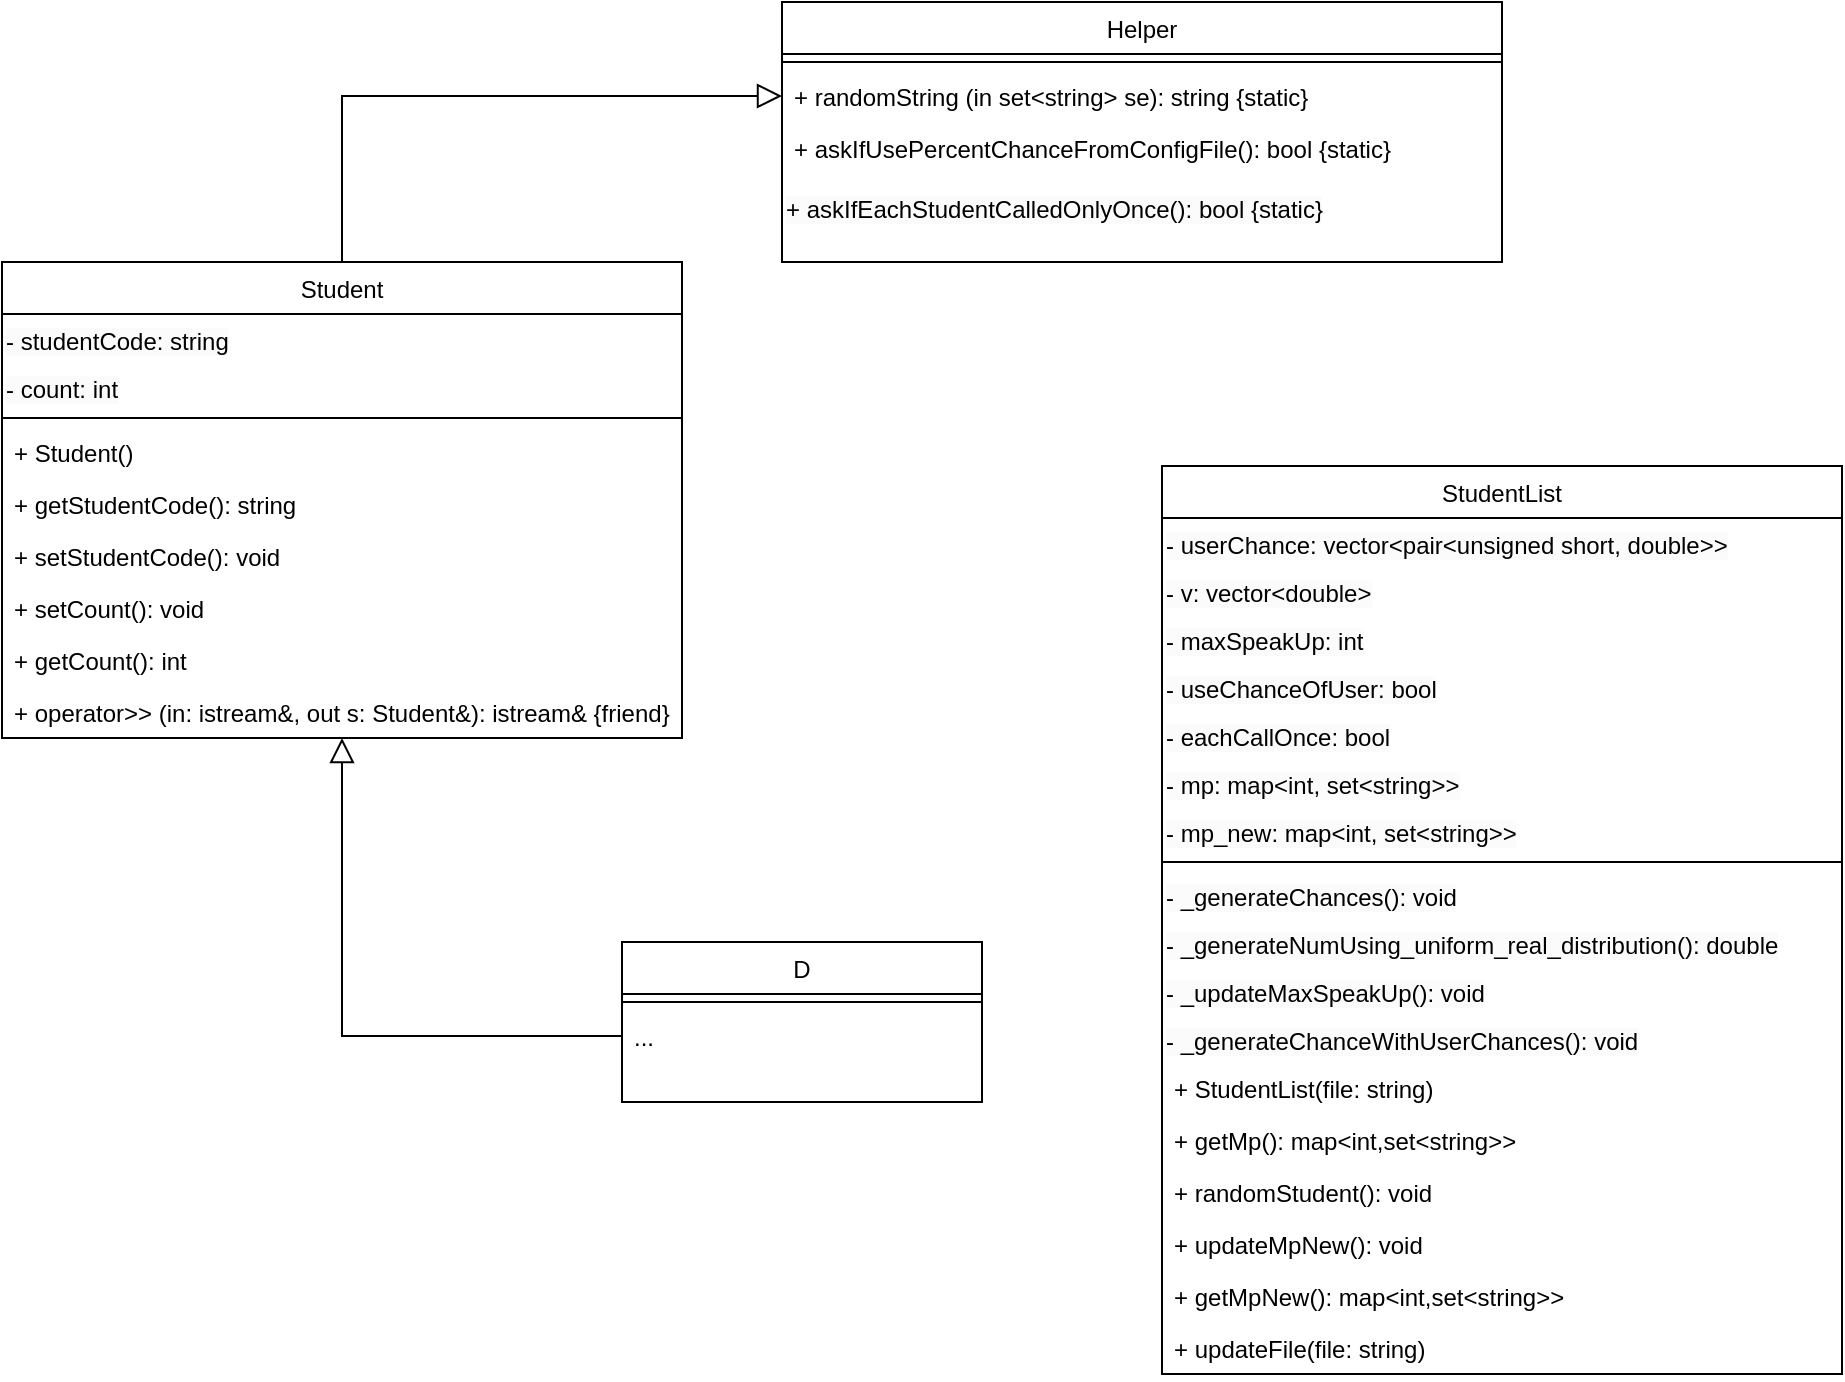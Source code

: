<mxfile version="24.2.5" type="github">
  <diagram id="C5RBs43oDa-KdzZeNtuy" name="Page-1">
    <mxGraphModel dx="1869" dy="535" grid="1" gridSize="10" guides="1" tooltips="1" connect="1" arrows="1" fold="1" page="1" pageScale="1" pageWidth="827" pageHeight="1169" math="0" shadow="0">
      <root>
        <mxCell id="WIyWlLk6GJQsqaUBKTNV-0" />
        <mxCell id="WIyWlLk6GJQsqaUBKTNV-1" parent="WIyWlLk6GJQsqaUBKTNV-0" />
        <mxCell id="zkfFHV4jXpPFQw0GAbJ--0" value="Helper" style="swimlane;fontStyle=0;align=center;verticalAlign=top;childLayout=stackLayout;horizontal=1;startSize=26;horizontalStack=0;resizeParent=1;resizeLast=0;collapsible=1;marginBottom=0;rounded=0;shadow=0;strokeWidth=1;" parent="WIyWlLk6GJQsqaUBKTNV-1" vertex="1">
          <mxGeometry x="250" y="50" width="360" height="130" as="geometry">
            <mxRectangle x="220" y="120" width="160" height="26" as="alternateBounds" />
          </mxGeometry>
        </mxCell>
        <mxCell id="zkfFHV4jXpPFQw0GAbJ--4" value="" style="line;html=1;strokeWidth=1;align=left;verticalAlign=middle;spacingTop=-1;spacingLeft=3;spacingRight=3;rotatable=0;labelPosition=right;points=[];portConstraint=eastwest;" parent="zkfFHV4jXpPFQw0GAbJ--0" vertex="1">
          <mxGeometry y="26" width="360" height="8" as="geometry" />
        </mxCell>
        <mxCell id="zkfFHV4jXpPFQw0GAbJ--5" value="+ randomString (in set&lt;string&gt; se): string {static}" style="text;align=left;verticalAlign=top;spacingLeft=4;spacingRight=4;overflow=hidden;rotatable=0;points=[[0,0.5],[1,0.5]];portConstraint=eastwest;" parent="zkfFHV4jXpPFQw0GAbJ--0" vertex="1">
          <mxGeometry y="34" width="360" height="26" as="geometry" />
        </mxCell>
        <mxCell id="N-nAm3pmaitzlD8g2khc-0" value="+ askIfUsePercentChanceFromConfigFile(): bool {static}" style="text;align=left;verticalAlign=top;spacingLeft=4;spacingRight=4;overflow=hidden;rotatable=0;points=[[0,0.5],[1,0.5]];portConstraint=eastwest;" parent="zkfFHV4jXpPFQw0GAbJ--0" vertex="1">
          <mxGeometry y="60" width="360" height="30" as="geometry" />
        </mxCell>
        <mxCell id="k-ajEF0ayGevOZXygwuD-0" value="&lt;span style=&quot;color: rgb(0, 0, 0); font-family: Helvetica; font-size: 12px; font-style: normal; font-variant-ligatures: normal; font-variant-caps: normal; font-weight: 400; letter-spacing: normal; orphans: 2; text-align: left; text-indent: 0px; text-transform: none; widows: 2; word-spacing: 0px; -webkit-text-stroke-width: 0px; white-space: nowrap; background-color: rgb(251, 251, 251); text-decoration-thickness: initial; text-decoration-style: initial; text-decoration-color: initial; display: inline !important; float: none;&quot;&gt;+ askIfEachStudentCalledOnlyOnce(): bool {static}&lt;/span&gt;" style="text;whiteSpace=wrap;html=1;" vertex="1" parent="zkfFHV4jXpPFQw0GAbJ--0">
          <mxGeometry y="90" width="360" height="30" as="geometry" />
        </mxCell>
        <mxCell id="N-nAm3pmaitzlD8g2khc-4" style="edgeStyle=orthogonalEdgeStyle;rounded=0;orthogonalLoop=1;jettySize=auto;html=1;endArrow=block;endFill=0;endSize=10;startSize=11;exitX=0.5;exitY=0;exitDx=0;exitDy=0;entryX=0;entryY=0.5;entryDx=0;entryDy=0;" parent="WIyWlLk6GJQsqaUBKTNV-1" source="N-nAm3pmaitzlD8g2khc-1" target="zkfFHV4jXpPFQw0GAbJ--5" edge="1">
          <mxGeometry relative="1" as="geometry" />
        </mxCell>
        <mxCell id="N-nAm3pmaitzlD8g2khc-1" value="Student" style="swimlane;fontStyle=0;align=center;verticalAlign=top;childLayout=stackLayout;horizontal=1;startSize=26;horizontalStack=0;resizeParent=1;resizeLast=0;collapsible=1;marginBottom=0;rounded=0;shadow=0;strokeWidth=1;" parent="WIyWlLk6GJQsqaUBKTNV-1" vertex="1">
          <mxGeometry x="-140" y="180" width="340" height="238" as="geometry">
            <mxRectangle x="220" y="120" width="160" height="26" as="alternateBounds" />
          </mxGeometry>
        </mxCell>
        <mxCell id="k-ajEF0ayGevOZXygwuD-2" value="&lt;span style=&quot;color: rgb(0, 0, 0); font-family: Helvetica; font-size: 12px; font-style: normal; font-variant-ligatures: normal; font-variant-caps: normal; font-weight: 400; letter-spacing: normal; orphans: 2; text-align: left; text-indent: 0px; text-transform: none; widows: 2; word-spacing: 0px; -webkit-text-stroke-width: 0px; white-space: nowrap; background-color: rgb(251, 251, 251); text-decoration-thickness: initial; text-decoration-style: initial; text-decoration-color: initial; display: inline !important; float: none;&quot;&gt;- studentCode: string&lt;/span&gt;" style="text;whiteSpace=wrap;html=1;" vertex="1" parent="N-nAm3pmaitzlD8g2khc-1">
          <mxGeometry y="26" width="340" height="24" as="geometry" />
        </mxCell>
        <mxCell id="k-ajEF0ayGevOZXygwuD-3" value="&lt;span style=&quot;color: rgb(0, 0, 0); font-family: Helvetica; font-size: 12px; font-style: normal; font-variant-ligatures: normal; font-variant-caps: normal; font-weight: 400; letter-spacing: normal; orphans: 2; text-align: left; text-indent: 0px; text-transform: none; widows: 2; word-spacing: 0px; -webkit-text-stroke-width: 0px; white-space: nowrap; background-color: rgb(251, 251, 251); text-decoration-thickness: initial; text-decoration-style: initial; text-decoration-color: initial; display: inline !important; float: none;&quot;&gt;- count: int&lt;/span&gt;" style="text;whiteSpace=wrap;html=1;" vertex="1" parent="N-nAm3pmaitzlD8g2khc-1">
          <mxGeometry y="50" width="340" height="24" as="geometry" />
        </mxCell>
        <mxCell id="N-nAm3pmaitzlD8g2khc-2" value="" style="line;html=1;strokeWidth=1;align=left;verticalAlign=middle;spacingTop=-1;spacingLeft=3;spacingRight=3;rotatable=0;labelPosition=right;points=[];portConstraint=eastwest;" parent="N-nAm3pmaitzlD8g2khc-1" vertex="1">
          <mxGeometry y="74" width="340" height="8" as="geometry" />
        </mxCell>
        <mxCell id="N-nAm3pmaitzlD8g2khc-3" value="+ Student()" style="text;align=left;verticalAlign=top;spacingLeft=4;spacingRight=4;overflow=hidden;rotatable=0;points=[[0,0.5],[1,0.5]];portConstraint=eastwest;" parent="N-nAm3pmaitzlD8g2khc-1" vertex="1">
          <mxGeometry y="82" width="340" height="26" as="geometry" />
        </mxCell>
        <mxCell id="k-ajEF0ayGevOZXygwuD-5" value="+ getStudentCode(): string" style="text;align=left;verticalAlign=top;spacingLeft=4;spacingRight=4;overflow=hidden;rotatable=0;points=[[0,0.5],[1,0.5]];portConstraint=eastwest;" vertex="1" parent="N-nAm3pmaitzlD8g2khc-1">
          <mxGeometry y="108" width="340" height="26" as="geometry" />
        </mxCell>
        <mxCell id="k-ajEF0ayGevOZXygwuD-7" value="+ setStudentCode(): void" style="text;align=left;verticalAlign=top;spacingLeft=4;spacingRight=4;overflow=hidden;rotatable=0;points=[[0,0.5],[1,0.5]];portConstraint=eastwest;" vertex="1" parent="N-nAm3pmaitzlD8g2khc-1">
          <mxGeometry y="134" width="340" height="26" as="geometry" />
        </mxCell>
        <mxCell id="k-ajEF0ayGevOZXygwuD-8" value="+ setCount(): void" style="text;align=left;verticalAlign=top;spacingLeft=4;spacingRight=4;overflow=hidden;rotatable=0;points=[[0,0.5],[1,0.5]];portConstraint=eastwest;" vertex="1" parent="N-nAm3pmaitzlD8g2khc-1">
          <mxGeometry y="160" width="340" height="26" as="geometry" />
        </mxCell>
        <mxCell id="k-ajEF0ayGevOZXygwuD-6" value="+ getCount(): int" style="text;align=left;verticalAlign=top;spacingLeft=4;spacingRight=4;overflow=hidden;rotatable=0;points=[[0,0.5],[1,0.5]];portConstraint=eastwest;" vertex="1" parent="N-nAm3pmaitzlD8g2khc-1">
          <mxGeometry y="186" width="340" height="26" as="geometry" />
        </mxCell>
        <mxCell id="k-ajEF0ayGevOZXygwuD-4" value="+ operator&gt;&gt; (in: istream&amp;, out s: Student&amp;): istream&amp; {friend}" style="text;align=left;verticalAlign=top;spacingLeft=4;spacingRight=4;overflow=hidden;rotatable=0;points=[[0,0.5],[1,0.5]];portConstraint=eastwest;" vertex="1" parent="N-nAm3pmaitzlD8g2khc-1">
          <mxGeometry y="212" width="340" height="26" as="geometry" />
        </mxCell>
        <mxCell id="N-nAm3pmaitzlD8g2khc-5" value="D" style="swimlane;fontStyle=0;align=center;verticalAlign=top;childLayout=stackLayout;horizontal=1;startSize=26;horizontalStack=0;resizeParent=1;resizeLast=0;collapsible=1;marginBottom=0;rounded=0;shadow=0;strokeWidth=1;" parent="WIyWlLk6GJQsqaUBKTNV-1" vertex="1">
          <mxGeometry x="170" y="520" width="180" height="80" as="geometry">
            <mxRectangle x="220" y="120" width="160" height="26" as="alternateBounds" />
          </mxGeometry>
        </mxCell>
        <mxCell id="N-nAm3pmaitzlD8g2khc-6" value="" style="line;html=1;strokeWidth=1;align=left;verticalAlign=middle;spacingTop=-1;spacingLeft=3;spacingRight=3;rotatable=0;labelPosition=right;points=[];portConstraint=eastwest;" parent="N-nAm3pmaitzlD8g2khc-5" vertex="1">
          <mxGeometry y="26" width="180" height="8" as="geometry" />
        </mxCell>
        <mxCell id="N-nAm3pmaitzlD8g2khc-7" value="..." style="text;align=left;verticalAlign=top;spacingLeft=4;spacingRight=4;overflow=hidden;rotatable=0;points=[[0,0.5],[1,0.5]];portConstraint=eastwest;" parent="N-nAm3pmaitzlD8g2khc-5" vertex="1">
          <mxGeometry y="34" width="180" height="26" as="geometry" />
        </mxCell>
        <mxCell id="N-nAm3pmaitzlD8g2khc-10" style="edgeStyle=orthogonalEdgeStyle;rounded=0;orthogonalLoop=1;jettySize=auto;html=1;entryX=0.5;entryY=1;entryDx=0;entryDy=0;startSize=11;endSize=10;endArrow=block;endFill=0;" parent="WIyWlLk6GJQsqaUBKTNV-1" source="N-nAm3pmaitzlD8g2khc-7" target="N-nAm3pmaitzlD8g2khc-1" edge="1">
          <mxGeometry relative="1" as="geometry" />
        </mxCell>
        <mxCell id="k-ajEF0ayGevOZXygwuD-9" value="StudentList" style="swimlane;fontStyle=0;align=center;verticalAlign=top;childLayout=stackLayout;horizontal=1;startSize=26;horizontalStack=0;resizeParent=1;resizeLast=0;collapsible=1;marginBottom=0;rounded=0;shadow=0;strokeWidth=1;" vertex="1" parent="WIyWlLk6GJQsqaUBKTNV-1">
          <mxGeometry x="440" y="282" width="340" height="454" as="geometry">
            <mxRectangle x="220" y="120" width="160" height="26" as="alternateBounds" />
          </mxGeometry>
        </mxCell>
        <mxCell id="k-ajEF0ayGevOZXygwuD-24" value="&lt;span style=&quot;color: rgb(0, 0, 0); font-family: Helvetica; font-size: 12px; font-style: normal; font-variant-ligatures: normal; font-variant-caps: normal; font-weight: 400; letter-spacing: normal; orphans: 2; text-align: left; text-indent: 0px; text-transform: none; widows: 2; word-spacing: 0px; -webkit-text-stroke-width: 0px; white-space: nowrap; background-color: rgb(251, 251, 251); text-decoration-thickness: initial; text-decoration-style: initial; text-decoration-color: initial; display: inline !important; float: none;&quot;&gt;- userChance: vector&amp;lt;pair&amp;lt;unsigned short, double&amp;gt;&amp;gt;&lt;/span&gt;" style="text;whiteSpace=wrap;html=1;" vertex="1" parent="k-ajEF0ayGevOZXygwuD-9">
          <mxGeometry y="26" width="340" height="24" as="geometry" />
        </mxCell>
        <mxCell id="k-ajEF0ayGevOZXygwuD-23" value="&lt;span style=&quot;color: rgb(0, 0, 0); font-family: Helvetica; font-size: 12px; font-style: normal; font-variant-ligatures: normal; font-variant-caps: normal; font-weight: 400; letter-spacing: normal; orphans: 2; text-align: left; text-indent: 0px; text-transform: none; widows: 2; word-spacing: 0px; -webkit-text-stroke-width: 0px; white-space: nowrap; background-color: rgb(251, 251, 251); text-decoration-thickness: initial; text-decoration-style: initial; text-decoration-color: initial; display: inline !important; float: none;&quot;&gt;- v: vector&amp;lt;double&amp;gt;&lt;/span&gt;" style="text;whiteSpace=wrap;html=1;" vertex="1" parent="k-ajEF0ayGevOZXygwuD-9">
          <mxGeometry y="50" width="340" height="24" as="geometry" />
        </mxCell>
        <mxCell id="k-ajEF0ayGevOZXygwuD-22" value="&lt;span style=&quot;color: rgb(0, 0, 0); font-family: Helvetica; font-size: 12px; font-style: normal; font-variant-ligatures: normal; font-variant-caps: normal; font-weight: 400; letter-spacing: normal; orphans: 2; text-align: left; text-indent: 0px; text-transform: none; widows: 2; word-spacing: 0px; -webkit-text-stroke-width: 0px; white-space: nowrap; background-color: rgb(251, 251, 251); text-decoration-thickness: initial; text-decoration-style: initial; text-decoration-color: initial; display: inline !important; float: none;&quot;&gt;- maxSpeakUp: int&lt;/span&gt;" style="text;whiteSpace=wrap;html=1;" vertex="1" parent="k-ajEF0ayGevOZXygwuD-9">
          <mxGeometry y="74" width="340" height="24" as="geometry" />
        </mxCell>
        <mxCell id="k-ajEF0ayGevOZXygwuD-21" value="&lt;span style=&quot;color: rgb(0, 0, 0); font-family: Helvetica; font-size: 12px; font-style: normal; font-variant-ligatures: normal; font-variant-caps: normal; font-weight: 400; letter-spacing: normal; orphans: 2; text-align: left; text-indent: 0px; text-transform: none; widows: 2; word-spacing: 0px; -webkit-text-stroke-width: 0px; white-space: nowrap; background-color: rgb(251, 251, 251); text-decoration-thickness: initial; text-decoration-style: initial; text-decoration-color: initial; display: inline !important; float: none;&quot;&gt;- useChanceOfUser: bool&lt;/span&gt;" style="text;whiteSpace=wrap;html=1;" vertex="1" parent="k-ajEF0ayGevOZXygwuD-9">
          <mxGeometry y="98" width="340" height="24" as="geometry" />
        </mxCell>
        <mxCell id="k-ajEF0ayGevOZXygwuD-20" value="&lt;span style=&quot;color: rgb(0, 0, 0); font-family: Helvetica; font-size: 12px; font-style: normal; font-variant-ligatures: normal; font-variant-caps: normal; font-weight: 400; letter-spacing: normal; orphans: 2; text-align: left; text-indent: 0px; text-transform: none; widows: 2; word-spacing: 0px; -webkit-text-stroke-width: 0px; white-space: nowrap; background-color: rgb(251, 251, 251); text-decoration-thickness: initial; text-decoration-style: initial; text-decoration-color: initial; display: inline !important; float: none;&quot;&gt;- eachCallOnce: bool&lt;/span&gt;" style="text;whiteSpace=wrap;html=1;" vertex="1" parent="k-ajEF0ayGevOZXygwuD-9">
          <mxGeometry y="122" width="340" height="24" as="geometry" />
        </mxCell>
        <mxCell id="k-ajEF0ayGevOZXygwuD-19" value="&lt;span style=&quot;color: rgb(0, 0, 0); font-family: Helvetica; font-size: 12px; font-style: normal; font-variant-ligatures: normal; font-variant-caps: normal; font-weight: 400; letter-spacing: normal; orphans: 2; text-align: left; text-indent: 0px; text-transform: none; widows: 2; word-spacing: 0px; -webkit-text-stroke-width: 0px; white-space: nowrap; background-color: rgb(251, 251, 251); text-decoration-thickness: initial; text-decoration-style: initial; text-decoration-color: initial; display: inline !important; float: none;&quot;&gt;- mp: map&amp;lt;int, set&amp;lt;string&amp;gt;&amp;gt;&lt;/span&gt;" style="text;whiteSpace=wrap;html=1;" vertex="1" parent="k-ajEF0ayGevOZXygwuD-9">
          <mxGeometry y="146" width="340" height="24" as="geometry" />
        </mxCell>
        <mxCell id="k-ajEF0ayGevOZXygwuD-11" value="&lt;span style=&quot;color: rgb(0, 0, 0); font-family: Helvetica; font-size: 12px; font-style: normal; font-variant-ligatures: normal; font-variant-caps: normal; font-weight: 400; letter-spacing: normal; orphans: 2; text-align: left; text-indent: 0px; text-transform: none; widows: 2; word-spacing: 0px; -webkit-text-stroke-width: 0px; white-space: nowrap; background-color: rgb(251, 251, 251); text-decoration-thickness: initial; text-decoration-style: initial; text-decoration-color: initial; display: inline !important; float: none;&quot;&gt;- mp_new: map&amp;lt;int, set&amp;lt;string&amp;gt;&amp;gt;&lt;/span&gt;" style="text;whiteSpace=wrap;html=1;" vertex="1" parent="k-ajEF0ayGevOZXygwuD-9">
          <mxGeometry y="170" width="340" height="24" as="geometry" />
        </mxCell>
        <mxCell id="k-ajEF0ayGevOZXygwuD-12" value="" style="line;html=1;strokeWidth=1;align=left;verticalAlign=middle;spacingTop=-1;spacingLeft=3;spacingRight=3;rotatable=0;labelPosition=right;points=[];portConstraint=eastwest;" vertex="1" parent="k-ajEF0ayGevOZXygwuD-9">
          <mxGeometry y="194" width="340" height="8" as="geometry" />
        </mxCell>
        <mxCell id="k-ajEF0ayGevOZXygwuD-28" value="&lt;span style=&quot;color: rgb(0, 0, 0); font-family: Helvetica; font-size: 12px; font-style: normal; font-variant-ligatures: normal; font-variant-caps: normal; font-weight: 400; letter-spacing: normal; orphans: 2; text-align: left; text-indent: 0px; text-transform: none; widows: 2; word-spacing: 0px; -webkit-text-stroke-width: 0px; white-space: nowrap; background-color: rgb(251, 251, 251); text-decoration-thickness: initial; text-decoration-style: initial; text-decoration-color: initial; display: inline !important; float: none;&quot;&gt;- _generateChances(): void&lt;/span&gt;" style="text;whiteSpace=wrap;html=1;" vertex="1" parent="k-ajEF0ayGevOZXygwuD-9">
          <mxGeometry y="202" width="340" height="24" as="geometry" />
        </mxCell>
        <mxCell id="k-ajEF0ayGevOZXygwuD-31" value="&lt;span style=&quot;color: rgb(0, 0, 0); font-family: Helvetica; font-size: 12px; font-style: normal; font-variant-ligatures: normal; font-variant-caps: normal; font-weight: 400; letter-spacing: normal; orphans: 2; text-align: left; text-indent: 0px; text-transform: none; widows: 2; word-spacing: 0px; -webkit-text-stroke-width: 0px; white-space: nowrap; background-color: rgb(251, 251, 251); text-decoration-thickness: initial; text-decoration-style: initial; text-decoration-color: initial; display: inline !important; float: none;&quot;&gt;- _generateNumUsing_uniform_real_distribution(): double&lt;/span&gt;" style="text;whiteSpace=wrap;html=1;" vertex="1" parent="k-ajEF0ayGevOZXygwuD-9">
          <mxGeometry y="226" width="340" height="24" as="geometry" />
        </mxCell>
        <mxCell id="k-ajEF0ayGevOZXygwuD-30" value="&lt;span style=&quot;color: rgb(0, 0, 0); font-family: Helvetica; font-size: 12px; font-style: normal; font-variant-ligatures: normal; font-variant-caps: normal; font-weight: 400; letter-spacing: normal; orphans: 2; text-align: left; text-indent: 0px; text-transform: none; widows: 2; word-spacing: 0px; -webkit-text-stroke-width: 0px; white-space: nowrap; background-color: rgb(251, 251, 251); text-decoration-thickness: initial; text-decoration-style: initial; text-decoration-color: initial; display: inline !important; float: none;&quot;&gt;- _updateMaxSpeakUp(): void&lt;/span&gt;" style="text;whiteSpace=wrap;html=1;" vertex="1" parent="k-ajEF0ayGevOZXygwuD-9">
          <mxGeometry y="250" width="340" height="24" as="geometry" />
        </mxCell>
        <mxCell id="k-ajEF0ayGevOZXygwuD-29" value="&lt;span style=&quot;color: rgb(0, 0, 0); font-family: Helvetica; font-size: 12px; font-style: normal; font-variant-ligatures: normal; font-variant-caps: normal; font-weight: 400; letter-spacing: normal; orphans: 2; text-align: left; text-indent: 0px; text-transform: none; widows: 2; word-spacing: 0px; -webkit-text-stroke-width: 0px; white-space: nowrap; background-color: rgb(251, 251, 251); text-decoration-thickness: initial; text-decoration-style: initial; text-decoration-color: initial; display: inline !important; float: none;&quot;&gt;- _generateChanceWithUserChances(): void&lt;/span&gt;" style="text;whiteSpace=wrap;html=1;" vertex="1" parent="k-ajEF0ayGevOZXygwuD-9">
          <mxGeometry y="274" width="340" height="24" as="geometry" />
        </mxCell>
        <mxCell id="k-ajEF0ayGevOZXygwuD-13" value="+ StudentList(file: string)" style="text;align=left;verticalAlign=top;spacingLeft=4;spacingRight=4;overflow=hidden;rotatable=0;points=[[0,0.5],[1,0.5]];portConstraint=eastwest;" vertex="1" parent="k-ajEF0ayGevOZXygwuD-9">
          <mxGeometry y="298" width="340" height="26" as="geometry" />
        </mxCell>
        <mxCell id="k-ajEF0ayGevOZXygwuD-14" value="+ getMp(): map&lt;int,set&lt;string&gt;&gt;" style="text;align=left;verticalAlign=top;spacingLeft=4;spacingRight=4;overflow=hidden;rotatable=0;points=[[0,0.5],[1,0.5]];portConstraint=eastwest;" vertex="1" parent="k-ajEF0ayGevOZXygwuD-9">
          <mxGeometry y="324" width="340" height="26" as="geometry" />
        </mxCell>
        <mxCell id="k-ajEF0ayGevOZXygwuD-15" value="+ randomStudent(): void" style="text;align=left;verticalAlign=top;spacingLeft=4;spacingRight=4;overflow=hidden;rotatable=0;points=[[0,0.5],[1,0.5]];portConstraint=eastwest;" vertex="1" parent="k-ajEF0ayGevOZXygwuD-9">
          <mxGeometry y="350" width="340" height="26" as="geometry" />
        </mxCell>
        <mxCell id="k-ajEF0ayGevOZXygwuD-16" value="+ updateMpNew(): void" style="text;align=left;verticalAlign=top;spacingLeft=4;spacingRight=4;overflow=hidden;rotatable=0;points=[[0,0.5],[1,0.5]];portConstraint=eastwest;" vertex="1" parent="k-ajEF0ayGevOZXygwuD-9">
          <mxGeometry y="376" width="340" height="26" as="geometry" />
        </mxCell>
        <mxCell id="k-ajEF0ayGevOZXygwuD-17" value="+ getMpNew(): map&lt;int,set&lt;string&gt;&gt;" style="text;align=left;verticalAlign=top;spacingLeft=4;spacingRight=4;overflow=hidden;rotatable=0;points=[[0,0.5],[1,0.5]];portConstraint=eastwest;" vertex="1" parent="k-ajEF0ayGevOZXygwuD-9">
          <mxGeometry y="402" width="340" height="26" as="geometry" />
        </mxCell>
        <mxCell id="k-ajEF0ayGevOZXygwuD-18" value="+ updateFile(file: string)    " style="text;align=left;verticalAlign=top;spacingLeft=4;spacingRight=4;overflow=hidden;rotatable=0;points=[[0,0.5],[1,0.5]];portConstraint=eastwest;" vertex="1" parent="k-ajEF0ayGevOZXygwuD-9">
          <mxGeometry y="428" width="340" height="26" as="geometry" />
        </mxCell>
      </root>
    </mxGraphModel>
  </diagram>
</mxfile>
